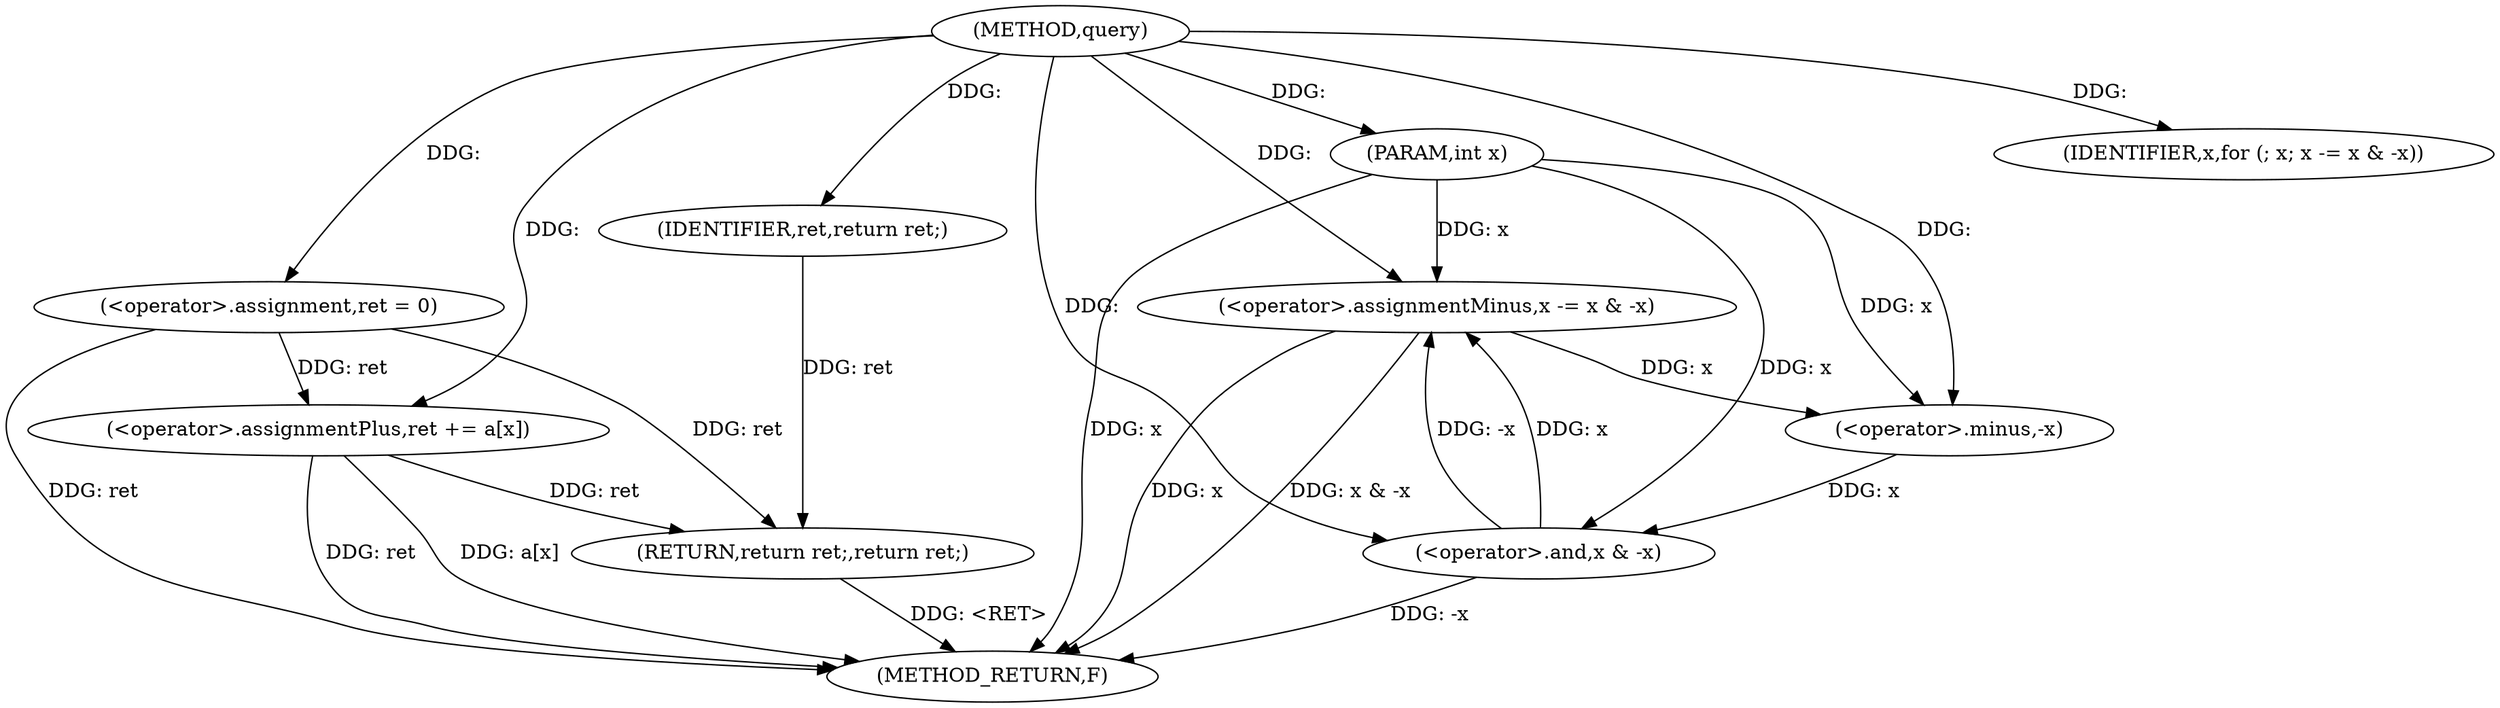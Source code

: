 digraph "query" {  
"1000378" [label = "(METHOD,query)" ]
"1000400" [label = "(METHOD_RETURN,F)" ]
"1000379" [label = "(PARAM,int x)" ]
"1000382" [label = "(<operator>.assignment,ret = 0)" ]
"1000398" [label = "(RETURN,return ret;,return ret;)" ]
"1000386" [label = "(IDENTIFIER,x,for (; x; x -= x & -x))" ]
"1000387" [label = "(<operator>.assignmentMinus,x -= x & -x)" ]
"1000393" [label = "(<operator>.assignmentPlus,ret += a[x])" ]
"1000399" [label = "(IDENTIFIER,ret,return ret;)" ]
"1000389" [label = "(<operator>.and,x & -x)" ]
"1000391" [label = "(<operator>.minus,-x)" ]
  "1000379" -> "1000400"  [ label = "DDG: x"] 
  "1000382" -> "1000400"  [ label = "DDG: ret"] 
  "1000393" -> "1000400"  [ label = "DDG: ret"] 
  "1000393" -> "1000400"  [ label = "DDG: a[x]"] 
  "1000387" -> "1000400"  [ label = "DDG: x"] 
  "1000389" -> "1000400"  [ label = "DDG: -x"] 
  "1000387" -> "1000400"  [ label = "DDG: x & -x"] 
  "1000398" -> "1000400"  [ label = "DDG: <RET>"] 
  "1000378" -> "1000379"  [ label = "DDG: "] 
  "1000378" -> "1000382"  [ label = "DDG: "] 
  "1000399" -> "1000398"  [ label = "DDG: ret"] 
  "1000382" -> "1000398"  [ label = "DDG: ret"] 
  "1000393" -> "1000398"  [ label = "DDG: ret"] 
  "1000378" -> "1000386"  [ label = "DDG: "] 
  "1000389" -> "1000387"  [ label = "DDG: x"] 
  "1000389" -> "1000387"  [ label = "DDG: -x"] 
  "1000378" -> "1000399"  [ label = "DDG: "] 
  "1000379" -> "1000387"  [ label = "DDG: x"] 
  "1000378" -> "1000387"  [ label = "DDG: "] 
  "1000382" -> "1000393"  [ label = "DDG: ret"] 
  "1000378" -> "1000393"  [ label = "DDG: "] 
  "1000391" -> "1000389"  [ label = "DDG: x"] 
  "1000379" -> "1000389"  [ label = "DDG: x"] 
  "1000378" -> "1000389"  [ label = "DDG: "] 
  "1000387" -> "1000391"  [ label = "DDG: x"] 
  "1000379" -> "1000391"  [ label = "DDG: x"] 
  "1000378" -> "1000391"  [ label = "DDG: "] 
}
